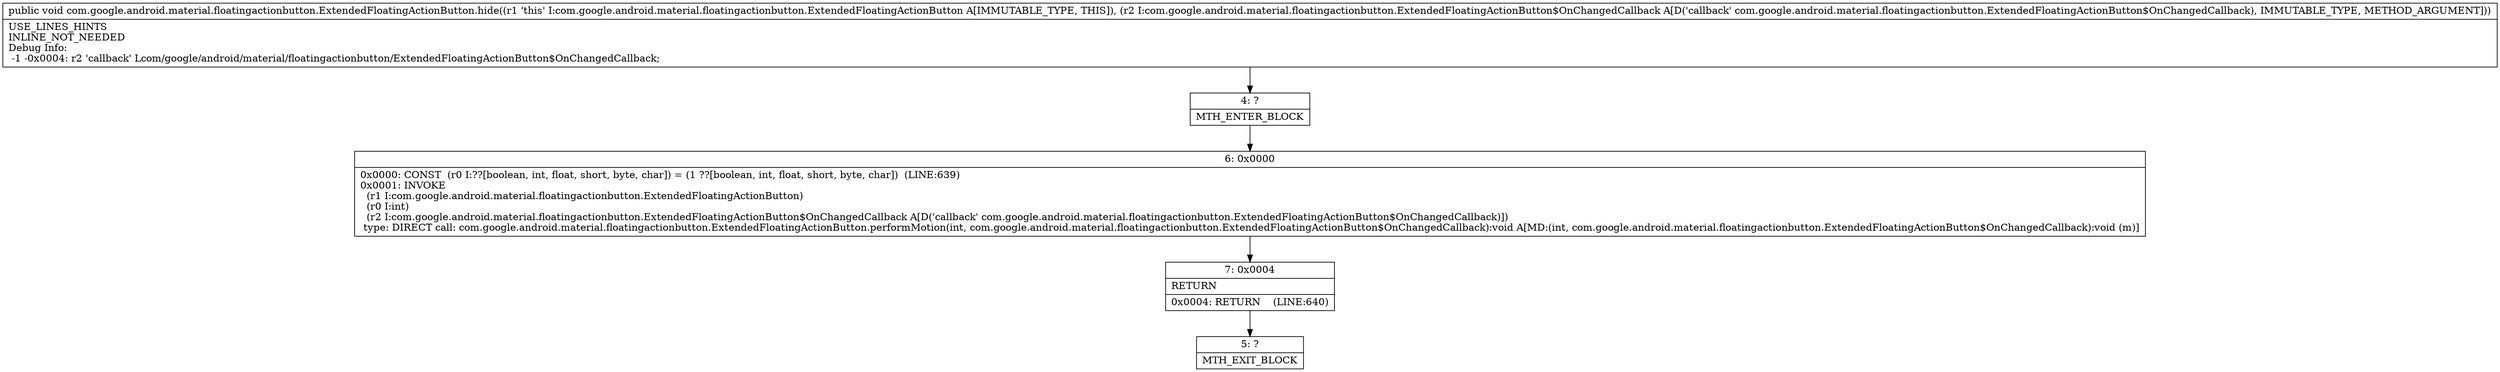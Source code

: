 digraph "CFG forcom.google.android.material.floatingactionbutton.ExtendedFloatingActionButton.hide(Lcom\/google\/android\/material\/floatingactionbutton\/ExtendedFloatingActionButton$OnChangedCallback;)V" {
Node_4 [shape=record,label="{4\:\ ?|MTH_ENTER_BLOCK\l}"];
Node_6 [shape=record,label="{6\:\ 0x0000|0x0000: CONST  (r0 I:??[boolean, int, float, short, byte, char]) = (1 ??[boolean, int, float, short, byte, char])  (LINE:639)\l0x0001: INVOKE  \l  (r1 I:com.google.android.material.floatingactionbutton.ExtendedFloatingActionButton)\l  (r0 I:int)\l  (r2 I:com.google.android.material.floatingactionbutton.ExtendedFloatingActionButton$OnChangedCallback A[D('callback' com.google.android.material.floatingactionbutton.ExtendedFloatingActionButton$OnChangedCallback)])\l type: DIRECT call: com.google.android.material.floatingactionbutton.ExtendedFloatingActionButton.performMotion(int, com.google.android.material.floatingactionbutton.ExtendedFloatingActionButton$OnChangedCallback):void A[MD:(int, com.google.android.material.floatingactionbutton.ExtendedFloatingActionButton$OnChangedCallback):void (m)]\l}"];
Node_7 [shape=record,label="{7\:\ 0x0004|RETURN\l|0x0004: RETURN    (LINE:640)\l}"];
Node_5 [shape=record,label="{5\:\ ?|MTH_EXIT_BLOCK\l}"];
MethodNode[shape=record,label="{public void com.google.android.material.floatingactionbutton.ExtendedFloatingActionButton.hide((r1 'this' I:com.google.android.material.floatingactionbutton.ExtendedFloatingActionButton A[IMMUTABLE_TYPE, THIS]), (r2 I:com.google.android.material.floatingactionbutton.ExtendedFloatingActionButton$OnChangedCallback A[D('callback' com.google.android.material.floatingactionbutton.ExtendedFloatingActionButton$OnChangedCallback), IMMUTABLE_TYPE, METHOD_ARGUMENT]))  | USE_LINES_HINTS\lINLINE_NOT_NEEDED\lDebug Info:\l  \-1 \-0x0004: r2 'callback' Lcom\/google\/android\/material\/floatingactionbutton\/ExtendedFloatingActionButton$OnChangedCallback;\l}"];
MethodNode -> Node_4;Node_4 -> Node_6;
Node_6 -> Node_7;
Node_7 -> Node_5;
}

